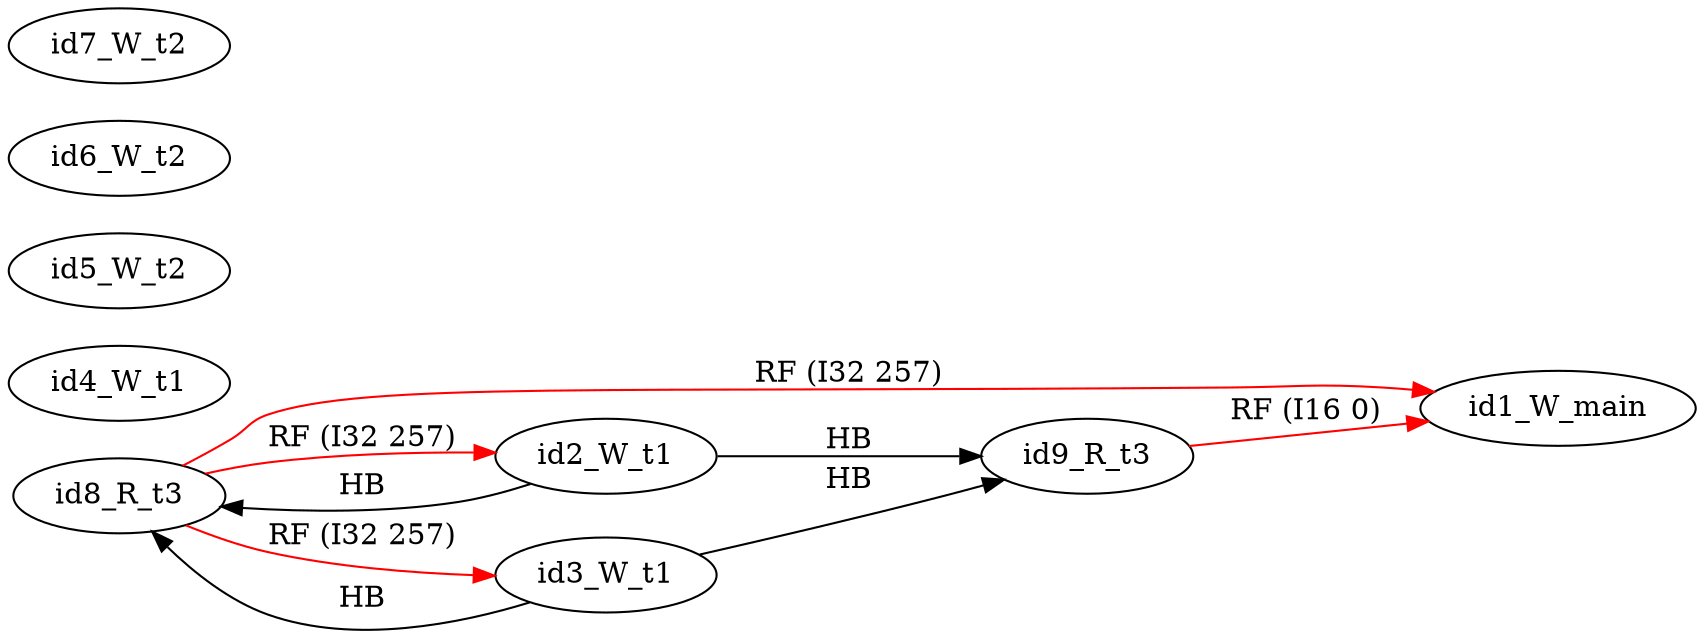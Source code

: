 digraph memory_model {
rankdir=LR;
splines=true; esep=0.5;
id8_R_t3 -> id1_W_main [label = "RF (I32 257)", color="red"];
id8_R_t3 -> id2_W_t1 [label = "RF (I32 257)", color="red"];
id8_R_t3 -> id3_W_t1 [label = "RF (I32 257)", color="red"];
id9_R_t3 -> id1_W_main [label = "RF (I16 0)", color="red"];
id2_W_t1 -> id8_R_t3 [label = "HB", color="black"];
id2_W_t1 -> id9_R_t3 [label = "HB", color="black"];
id3_W_t1 -> id8_R_t3 [label = "HB", color="black"];
id3_W_t1 -> id9_R_t3 [label = "HB", color="black"];
id1_W_main [pos="5.0,6!"]
id2_W_t1 [pos="0,4!"]
id3_W_t1 [pos="0,2!"]
id4_W_t1 [pos="0,0!"]
id5_W_t2 [pos="5,4!"]
id6_W_t2 [pos="5,2!"]
id7_W_t2 [pos="5,0!"]
id8_R_t3 [pos="10,4!"]
id9_R_t3 [pos="10,2!"]
}